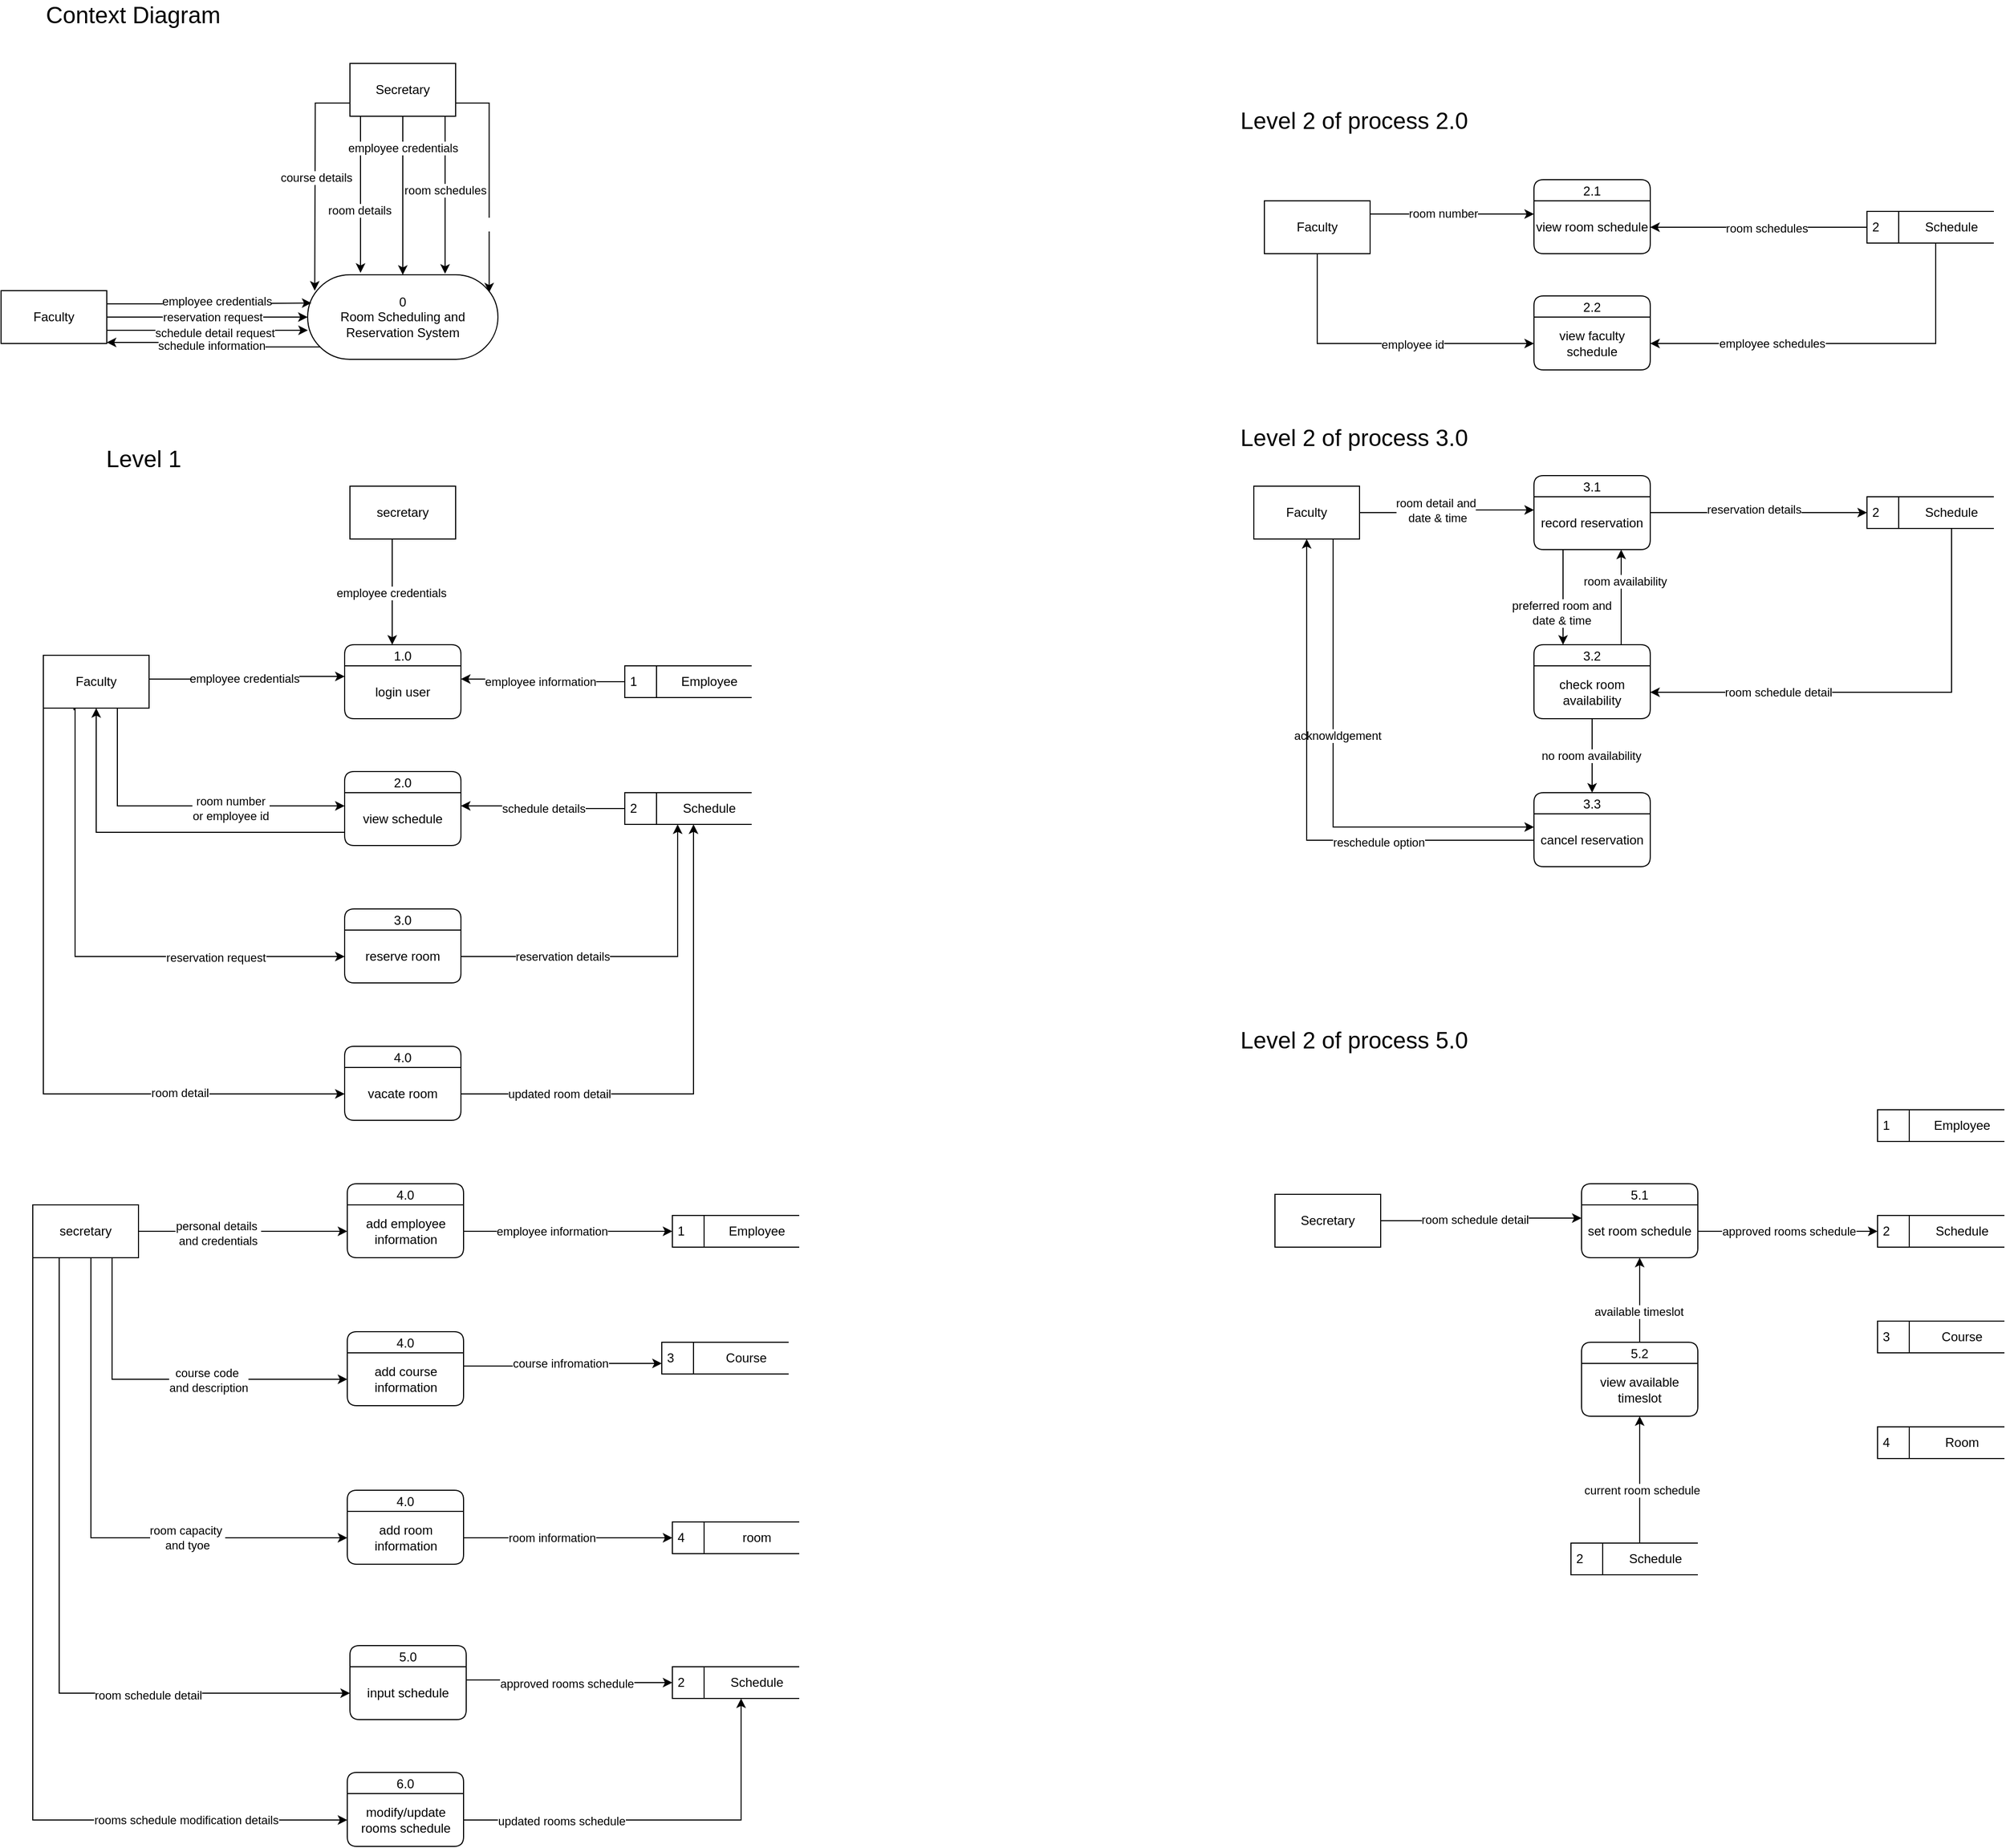 <mxfile version="22.1.4" type="github">
  <diagram name="Page-1" id="ZSxHzyD2I87OIuJ_c9HW">
    <mxGraphModel dx="1323" dy="1807" grid="1" gridSize="10" guides="1" tooltips="1" connect="1" arrows="1" fold="1" page="1" pageScale="1" pageWidth="850" pageHeight="1100" math="0" shadow="0">
      <root>
        <mxCell id="0" />
        <mxCell id="1" parent="0" />
        <mxCell id="xQGyqwbRE91OUpETnVlU-1" value="0&lt;br&gt;Room Scheduling and Reservation System" style="html=1;dashed=0;whiteSpace=wrap;shape=mxgraph.dfd.start;" parent="1" vertex="1">
          <mxGeometry x="300" y="150" width="180" height="80" as="geometry" />
        </mxCell>
        <mxCell id="xQGyqwbRE91OUpETnVlU-9" value="Faculty" style="html=1;dashed=0;whiteSpace=wrap;" parent="1" vertex="1">
          <mxGeometry x="10" y="165" width="100" height="50" as="geometry" />
        </mxCell>
        <mxCell id="xQGyqwbRE91OUpETnVlU-10" value="Secretary" style="html=1;dashed=0;whiteSpace=wrap;" parent="1" vertex="1">
          <mxGeometry x="340" y="-50" width="100" height="50" as="geometry" />
        </mxCell>
        <mxCell id="xQGyqwbRE91OUpETnVlU-12" style="edgeStyle=orthogonalEdgeStyle;rounded=0;orthogonalLoop=1;jettySize=auto;html=1;exitX=1;exitY=0.5;exitDx=0;exitDy=0;entryX=0;entryY=0.5;entryDx=0;entryDy=0;entryPerimeter=0;" parent="1" source="xQGyqwbRE91OUpETnVlU-9" target="xQGyqwbRE91OUpETnVlU-1" edge="1">
          <mxGeometry relative="1" as="geometry" />
        </mxCell>
        <mxCell id="xQGyqwbRE91OUpETnVlU-13" value="reservation request" style="edgeLabel;html=1;align=center;verticalAlign=middle;resizable=0;points=[];" parent="xQGyqwbRE91OUpETnVlU-12" vertex="1" connectable="0">
          <mxGeometry x="0.157" y="-1" relative="1" as="geometry">
            <mxPoint x="-10" y="-1" as="offset" />
          </mxGeometry>
        </mxCell>
        <mxCell id="xQGyqwbRE91OUpETnVlU-14" style="edgeStyle=orthogonalEdgeStyle;rounded=0;orthogonalLoop=1;jettySize=auto;html=1;exitX=1;exitY=0.25;exitDx=0;exitDy=0;entryX=0.02;entryY=0.334;entryDx=0;entryDy=0;entryPerimeter=0;" parent="1" source="xQGyqwbRE91OUpETnVlU-9" target="xQGyqwbRE91OUpETnVlU-1" edge="1">
          <mxGeometry relative="1" as="geometry" />
        </mxCell>
        <mxCell id="xQGyqwbRE91OUpETnVlU-15" value="employee credentials" style="edgeLabel;html=1;align=center;verticalAlign=middle;resizable=0;points=[];" parent="xQGyqwbRE91OUpETnVlU-14" vertex="1" connectable="0">
          <mxGeometry x="0.077" y="2" relative="1" as="geometry">
            <mxPoint as="offset" />
          </mxGeometry>
        </mxCell>
        <mxCell id="xQGyqwbRE91OUpETnVlU-18" style="edgeStyle=orthogonalEdgeStyle;rounded=0;orthogonalLoop=1;jettySize=auto;html=1;exitX=1;exitY=0.75;exitDx=0;exitDy=0;entryX=0.001;entryY=0.657;entryDx=0;entryDy=0;entryPerimeter=0;" parent="1" source="xQGyqwbRE91OUpETnVlU-9" target="xQGyqwbRE91OUpETnVlU-1" edge="1">
          <mxGeometry relative="1" as="geometry" />
        </mxCell>
        <mxCell id="xQGyqwbRE91OUpETnVlU-21" value="schedule detail request" style="edgeLabel;html=1;align=center;verticalAlign=middle;resizable=0;points=[];" parent="xQGyqwbRE91OUpETnVlU-18" vertex="1" connectable="0">
          <mxGeometry x="0.065" y="-2" relative="1" as="geometry">
            <mxPoint as="offset" />
          </mxGeometry>
        </mxCell>
        <mxCell id="xQGyqwbRE91OUpETnVlU-24" style="edgeStyle=orthogonalEdgeStyle;rounded=0;orthogonalLoop=1;jettySize=auto;html=1;exitX=0;exitY=0;exitDx=11.72;exitDy=68.28;exitPerimeter=0;" parent="1" source="xQGyqwbRE91OUpETnVlU-1" edge="1">
          <mxGeometry relative="1" as="geometry">
            <mxPoint x="110" y="214" as="targetPoint" />
            <Array as="points">
              <mxPoint x="210" y="218" />
              <mxPoint x="210" y="214" />
            </Array>
          </mxGeometry>
        </mxCell>
        <mxCell id="xQGyqwbRE91OUpETnVlU-26" value="schedule information" style="edgeLabel;html=1;align=center;verticalAlign=middle;resizable=0;points=[];" parent="xQGyqwbRE91OUpETnVlU-24" vertex="1" connectable="0">
          <mxGeometry x="0.037" y="3" relative="1" as="geometry">
            <mxPoint as="offset" />
          </mxGeometry>
        </mxCell>
        <mxCell id="xQGyqwbRE91OUpETnVlU-27" style="edgeStyle=orthogonalEdgeStyle;rounded=0;orthogonalLoop=1;jettySize=auto;html=1;" parent="1" edge="1">
          <mxGeometry relative="1" as="geometry">
            <mxPoint x="430" as="sourcePoint" />
            <mxPoint x="430" y="149" as="targetPoint" />
            <Array as="points">
              <mxPoint x="430" y="149" />
            </Array>
          </mxGeometry>
        </mxCell>
        <mxCell id="xQGyqwbRE91OUpETnVlU-30" value="room schedules" style="edgeLabel;html=1;align=center;verticalAlign=middle;resizable=0;points=[];" parent="xQGyqwbRE91OUpETnVlU-27" vertex="1" connectable="0">
          <mxGeometry x="0.018" relative="1" as="geometry">
            <mxPoint y="-6" as="offset" />
          </mxGeometry>
        </mxCell>
        <mxCell id="xQGyqwbRE91OUpETnVlU-36" style="edgeStyle=orthogonalEdgeStyle;rounded=0;orthogonalLoop=1;jettySize=auto;html=1;exitX=1;exitY=1;exitDx=0;exitDy=0;entryX=0;entryY=0.75;entryDx=0;entryDy=0;" parent="1" edge="1">
          <mxGeometry relative="1" as="geometry">
            <mxPoint x="150" y="532.5" as="sourcePoint" />
            <mxPoint x="335" y="530" as="targetPoint" />
            <Array as="points">
              <mxPoint x="243" y="532.5" />
              <mxPoint x="243" y="530.5" />
            </Array>
          </mxGeometry>
        </mxCell>
        <mxCell id="xQGyqwbRE91OUpETnVlU-37" value="employee credentials" style="edgeLabel;html=1;align=center;verticalAlign=middle;resizable=0;points=[];" parent="xQGyqwbRE91OUpETnVlU-36" vertex="1" connectable="0">
          <mxGeometry x="-0.038" y="1" relative="1" as="geometry">
            <mxPoint as="offset" />
          </mxGeometry>
        </mxCell>
        <mxCell id="xQGyqwbRE91OUpETnVlU-55" style="edgeStyle=orthogonalEdgeStyle;rounded=0;orthogonalLoop=1;jettySize=auto;html=1;exitX=0.7;exitY=0.982;exitDx=0;exitDy=0;entryX=0;entryY=0.25;entryDx=0;entryDy=0;exitPerimeter=0;" parent="1" source="xQGyqwbRE91OUpETnVlU-31" target="xQGyqwbRE91OUpETnVlU-50" edge="1">
          <mxGeometry relative="1" as="geometry">
            <Array as="points">
              <mxPoint x="120" y="652" />
            </Array>
          </mxGeometry>
        </mxCell>
        <mxCell id="xQGyqwbRE91OUpETnVlU-56" value="room number&lt;br&gt;or employee id" style="edgeLabel;html=1;align=center;verticalAlign=middle;resizable=0;points=[];" parent="xQGyqwbRE91OUpETnVlU-55" vertex="1" connectable="0">
          <mxGeometry x="0.162" relative="1" as="geometry">
            <mxPoint x="21" y="2" as="offset" />
          </mxGeometry>
        </mxCell>
        <mxCell id="xQGyqwbRE91OUpETnVlU-67" style="edgeStyle=orthogonalEdgeStyle;rounded=0;orthogonalLoop=1;jettySize=auto;html=1;exitX=0.29;exitY=1.04;exitDx=0;exitDy=0;exitPerimeter=0;" parent="1" source="xQGyqwbRE91OUpETnVlU-31" target="xQGyqwbRE91OUpETnVlU-64" edge="1">
          <mxGeometry relative="1" as="geometry">
            <Array as="points">
              <mxPoint x="79" y="560" />
              <mxPoint x="80" y="765" />
            </Array>
          </mxGeometry>
        </mxCell>
        <mxCell id="06z1c9G6Tvmy0coM1B6O-3" value="reservation request" style="edgeLabel;html=1;align=center;verticalAlign=middle;resizable=0;points=[];" parent="xQGyqwbRE91OUpETnVlU-67" vertex="1" connectable="0">
          <mxGeometry x="0.504" y="-1" relative="1" as="geometry">
            <mxPoint as="offset" />
          </mxGeometry>
        </mxCell>
        <mxCell id="06z1c9G6Tvmy0coM1B6O-6" style="edgeStyle=orthogonalEdgeStyle;rounded=0;orthogonalLoop=1;jettySize=auto;html=1;exitX=0.5;exitY=1;exitDx=0;exitDy=0;" parent="1" source="xQGyqwbRE91OUpETnVlU-31" target="06z1c9G6Tvmy0coM1B6O-2" edge="1">
          <mxGeometry relative="1" as="geometry">
            <Array as="points">
              <mxPoint x="50" y="560" />
              <mxPoint x="50" y="925" />
            </Array>
          </mxGeometry>
        </mxCell>
        <mxCell id="06z1c9G6Tvmy0coM1B6O-7" value="room detail" style="edgeLabel;html=1;align=center;verticalAlign=middle;resizable=0;points=[];" parent="06z1c9G6Tvmy0coM1B6O-6" vertex="1" connectable="0">
          <mxGeometry x="0.553" y="1" relative="1" as="geometry">
            <mxPoint as="offset" />
          </mxGeometry>
        </mxCell>
        <mxCell id="xQGyqwbRE91OUpETnVlU-31" value="Faculty" style="html=1;dashed=0;whiteSpace=wrap;" parent="1" vertex="1">
          <mxGeometry x="50" y="510" width="100" height="50" as="geometry" />
        </mxCell>
        <mxCell id="xQGyqwbRE91OUpETnVlU-32" value="1.0" style="swimlane;fontStyle=0;childLayout=stackLayout;horizontal=1;startSize=20;fillColor=#ffffff;horizontalStack=0;resizeParent=1;resizeParentMax=0;resizeLast=0;collapsible=0;marginBottom=0;swimlaneFillColor=#ffffff;rounded=1;shadow=0;glass=0;swimlaneLine=1;" parent="1" vertex="1">
          <mxGeometry x="335" y="500" width="110" height="70" as="geometry" />
        </mxCell>
        <mxCell id="xQGyqwbRE91OUpETnVlU-33" value="login user" style="text;strokeColor=none;align=center;fillColor=none;html=1;verticalAlign=middle;whiteSpace=wrap;rounded=0;" parent="xQGyqwbRE91OUpETnVlU-32" vertex="1">
          <mxGeometry y="20" width="110" height="50" as="geometry" />
        </mxCell>
        <mxCell id="xQGyqwbRE91OUpETnVlU-34" value="secretary" style="html=1;dashed=0;whiteSpace=wrap;" parent="1" vertex="1">
          <mxGeometry x="340" y="350" width="100" height="50" as="geometry" />
        </mxCell>
        <mxCell id="xQGyqwbRE91OUpETnVlU-38" style="edgeStyle=orthogonalEdgeStyle;rounded=0;orthogonalLoop=1;jettySize=auto;html=1;" parent="1" edge="1">
          <mxGeometry relative="1" as="geometry">
            <mxPoint x="380" y="400" as="sourcePoint" />
            <mxPoint x="380" y="500" as="targetPoint" />
            <Array as="points">
              <mxPoint x="380" y="400" />
              <mxPoint x="380" y="502" />
            </Array>
          </mxGeometry>
        </mxCell>
        <mxCell id="xQGyqwbRE91OUpETnVlU-39" value="employee credentials" style="edgeLabel;html=1;align=center;verticalAlign=middle;resizable=0;points=[];" parent="xQGyqwbRE91OUpETnVlU-38" vertex="1" connectable="0">
          <mxGeometry x="0.007" y="-1" relative="1" as="geometry">
            <mxPoint as="offset" />
          </mxGeometry>
        </mxCell>
        <mxCell id="xQGyqwbRE91OUpETnVlU-59" style="edgeStyle=orthogonalEdgeStyle;rounded=0;orthogonalLoop=1;jettySize=auto;html=1;exitX=0;exitY=0.5;exitDx=0;exitDy=0;entryX=1;entryY=0.25;entryDx=0;entryDy=0;" parent="1" source="xQGyqwbRE91OUpETnVlU-40" target="xQGyqwbRE91OUpETnVlU-33" edge="1">
          <mxGeometry relative="1" as="geometry" />
        </mxCell>
        <mxCell id="xQGyqwbRE91OUpETnVlU-60" value="employee information" style="edgeLabel;html=1;align=center;verticalAlign=middle;resizable=0;points=[];" parent="xQGyqwbRE91OUpETnVlU-59" vertex="1" connectable="0">
          <mxGeometry x="0.148" y="2" relative="1" as="geometry">
            <mxPoint x="8" as="offset" />
          </mxGeometry>
        </mxCell>
        <mxCell id="xQGyqwbRE91OUpETnVlU-40" value="1" style="html=1;dashed=0;whiteSpace=wrap;shape=mxgraph.dfd.dataStoreID;align=left;spacingLeft=3;points=[[0,0],[0.5,0],[1,0],[0,0.5],[1,0.5],[0,1],[0.5,1],[1,1]];" parent="1" vertex="1">
          <mxGeometry x="600" y="520" width="120" height="30" as="geometry" />
        </mxCell>
        <mxCell id="xQGyqwbRE91OUpETnVlU-41" value="Employee" style="text;strokeColor=none;align=center;fillColor=none;html=1;verticalAlign=middle;whiteSpace=wrap;rounded=0;" parent="1" vertex="1">
          <mxGeometry x="650" y="520" width="60" height="30" as="geometry" />
        </mxCell>
        <mxCell id="xQGyqwbRE91OUpETnVlU-49" value="2.0" style="swimlane;fontStyle=0;childLayout=stackLayout;horizontal=1;startSize=20;fillColor=#ffffff;horizontalStack=0;resizeParent=1;resizeParentMax=0;resizeLast=0;collapsible=0;marginBottom=0;swimlaneFillColor=#ffffff;rounded=1;shadow=0;glass=0;swimlaneLine=1;" parent="1" vertex="1">
          <mxGeometry x="335" y="620" width="110" height="70" as="geometry" />
        </mxCell>
        <mxCell id="xQGyqwbRE91OUpETnVlU-50" value="view schedule" style="text;strokeColor=none;align=center;fillColor=none;html=1;verticalAlign=middle;whiteSpace=wrap;rounded=0;" parent="xQGyqwbRE91OUpETnVlU-49" vertex="1">
          <mxGeometry y="20" width="110" height="50" as="geometry" />
        </mxCell>
        <mxCell id="xQGyqwbRE91OUpETnVlU-61" style="edgeStyle=orthogonalEdgeStyle;rounded=0;orthogonalLoop=1;jettySize=auto;html=1;exitX=0;exitY=0.5;exitDx=0;exitDy=0;entryX=1;entryY=0.25;entryDx=0;entryDy=0;" parent="1" source="xQGyqwbRE91OUpETnVlU-57" target="xQGyqwbRE91OUpETnVlU-50" edge="1">
          <mxGeometry relative="1" as="geometry" />
        </mxCell>
        <mxCell id="xQGyqwbRE91OUpETnVlU-62" value="schedule details" style="edgeLabel;html=1;align=center;verticalAlign=middle;resizable=0;points=[];" parent="xQGyqwbRE91OUpETnVlU-61" vertex="1" connectable="0">
          <mxGeometry x="-0.013" relative="1" as="geometry">
            <mxPoint as="offset" />
          </mxGeometry>
        </mxCell>
        <mxCell id="xQGyqwbRE91OUpETnVlU-57" value="2" style="html=1;dashed=0;whiteSpace=wrap;shape=mxgraph.dfd.dataStoreID;align=left;spacingLeft=3;points=[[0,0],[0.5,0],[1,0],[0,0.5],[1,0.5],[0,1],[0.5,1],[1,1]];" parent="1" vertex="1">
          <mxGeometry x="600" y="640" width="120" height="30" as="geometry" />
        </mxCell>
        <mxCell id="xQGyqwbRE91OUpETnVlU-58" value="Schedule" style="text;strokeColor=none;align=center;fillColor=none;html=1;verticalAlign=middle;whiteSpace=wrap;rounded=0;" parent="1" vertex="1">
          <mxGeometry x="650" y="640" width="60" height="30" as="geometry" />
        </mxCell>
        <mxCell id="xQGyqwbRE91OUpETnVlU-63" value="3.0" style="swimlane;fontStyle=0;childLayout=stackLayout;horizontal=1;startSize=20;fillColor=#ffffff;horizontalStack=0;resizeParent=1;resizeParentMax=0;resizeLast=0;collapsible=0;marginBottom=0;swimlaneFillColor=#ffffff;rounded=1;shadow=0;glass=0;swimlaneLine=1;" parent="1" vertex="1">
          <mxGeometry x="335" y="750" width="110" height="70" as="geometry" />
        </mxCell>
        <mxCell id="xQGyqwbRE91OUpETnVlU-64" value="reserve room" style="text;strokeColor=none;align=center;fillColor=none;html=1;verticalAlign=middle;whiteSpace=wrap;rounded=0;" parent="xQGyqwbRE91OUpETnVlU-63" vertex="1">
          <mxGeometry y="20" width="110" height="50" as="geometry" />
        </mxCell>
        <mxCell id="06z1c9G6Tvmy0coM1B6O-1" value="4.0" style="swimlane;fontStyle=0;childLayout=stackLayout;horizontal=1;startSize=20;fillColor=#ffffff;horizontalStack=0;resizeParent=1;resizeParentMax=0;resizeLast=0;collapsible=0;marginBottom=0;swimlaneFillColor=#ffffff;rounded=1;shadow=0;glass=0;swimlaneLine=1;" parent="1" vertex="1">
          <mxGeometry x="335" y="880" width="110" height="70" as="geometry" />
        </mxCell>
        <mxCell id="06z1c9G6Tvmy0coM1B6O-2" value="vacate room" style="text;strokeColor=none;align=center;fillColor=none;html=1;verticalAlign=middle;whiteSpace=wrap;rounded=0;" parent="06z1c9G6Tvmy0coM1B6O-1" vertex="1">
          <mxGeometry y="20" width="110" height="50" as="geometry" />
        </mxCell>
        <mxCell id="06z1c9G6Tvmy0coM1B6O-4" style="edgeStyle=orthogonalEdgeStyle;rounded=0;orthogonalLoop=1;jettySize=auto;html=1;exitX=1;exitY=0.5;exitDx=0;exitDy=0;" parent="1" source="xQGyqwbRE91OUpETnVlU-64" edge="1">
          <mxGeometry relative="1" as="geometry">
            <mxPoint x="455" y="905" as="sourcePoint" />
            <mxPoint x="650" y="670" as="targetPoint" />
            <Array as="points">
              <mxPoint x="650" y="795" />
            </Array>
          </mxGeometry>
        </mxCell>
        <mxCell id="06z1c9G6Tvmy0coM1B6O-5" value="reservation details" style="edgeLabel;html=1;align=center;verticalAlign=middle;resizable=0;points=[];" parent="06z1c9G6Tvmy0coM1B6O-4" vertex="1" connectable="0">
          <mxGeometry x="-0.363" y="3" relative="1" as="geometry">
            <mxPoint x="-9" y="3" as="offset" />
          </mxGeometry>
        </mxCell>
        <mxCell id="06z1c9G6Tvmy0coM1B6O-8" style="edgeStyle=orthogonalEdgeStyle;rounded=0;orthogonalLoop=1;jettySize=auto;html=1;exitX=1;exitY=0.5;exitDx=0;exitDy=0;entryX=0.25;entryY=1;entryDx=0;entryDy=0;" parent="1" source="06z1c9G6Tvmy0coM1B6O-2" target="xQGyqwbRE91OUpETnVlU-58" edge="1">
          <mxGeometry relative="1" as="geometry" />
        </mxCell>
        <mxCell id="06z1c9G6Tvmy0coM1B6O-9" value="updated room detail" style="edgeLabel;html=1;align=center;verticalAlign=middle;resizable=0;points=[];" parent="06z1c9G6Tvmy0coM1B6O-8" vertex="1" connectable="0">
          <mxGeometry x="-0.61" relative="1" as="geometry">
            <mxPoint as="offset" />
          </mxGeometry>
        </mxCell>
        <mxCell id="06z1c9G6Tvmy0coM1B6O-63" style="edgeStyle=orthogonalEdgeStyle;rounded=0;orthogonalLoop=1;jettySize=auto;html=1;exitX=1;exitY=0.25;exitDx=0;exitDy=0;entryX=0;entryY=0.25;entryDx=0;entryDy=0;" parent="1" source="06z1c9G6Tvmy0coM1B6O-56" target="06z1c9G6Tvmy0coM1B6O-60" edge="1">
          <mxGeometry relative="1" as="geometry" />
        </mxCell>
        <mxCell id="06z1c9G6Tvmy0coM1B6O-64" value="room number" style="edgeLabel;html=1;align=center;verticalAlign=middle;resizable=0;points=[];" parent="06z1c9G6Tvmy0coM1B6O-63" vertex="1" connectable="0">
          <mxGeometry x="-0.103" y="1" relative="1" as="geometry">
            <mxPoint x="-1" as="offset" />
          </mxGeometry>
        </mxCell>
        <mxCell id="06z1c9G6Tvmy0coM1B6O-67" style="edgeStyle=orthogonalEdgeStyle;rounded=0;orthogonalLoop=1;jettySize=auto;html=1;exitX=0.5;exitY=1;exitDx=0;exitDy=0;entryX=0;entryY=0.5;entryDx=0;entryDy=0;" parent="1" source="06z1c9G6Tvmy0coM1B6O-56" target="06z1c9G6Tvmy0coM1B6O-62" edge="1">
          <mxGeometry relative="1" as="geometry" />
        </mxCell>
        <mxCell id="06z1c9G6Tvmy0coM1B6O-68" value="employee id" style="edgeLabel;html=1;align=center;verticalAlign=middle;resizable=0;points=[];" parent="06z1c9G6Tvmy0coM1B6O-67" vertex="1" connectable="0">
          <mxGeometry x="0.206" y="-1" relative="1" as="geometry">
            <mxPoint as="offset" />
          </mxGeometry>
        </mxCell>
        <mxCell id="06z1c9G6Tvmy0coM1B6O-56" value="Faculty" style="html=1;dashed=0;whiteSpace=wrap;" parent="1" vertex="1">
          <mxGeometry x="1205" y="80" width="100" height="50" as="geometry" />
        </mxCell>
        <mxCell id="06z1c9G6Tvmy0coM1B6O-65" style="edgeStyle=orthogonalEdgeStyle;rounded=0;orthogonalLoop=1;jettySize=auto;html=1;exitX=0;exitY=0.5;exitDx=0;exitDy=0;entryX=1;entryY=0.5;entryDx=0;entryDy=0;" parent="1" source="06z1c9G6Tvmy0coM1B6O-57" target="06z1c9G6Tvmy0coM1B6O-60" edge="1">
          <mxGeometry relative="1" as="geometry" />
        </mxCell>
        <mxCell id="06z1c9G6Tvmy0coM1B6O-66" value="room schedules" style="edgeLabel;html=1;align=center;verticalAlign=middle;resizable=0;points=[];" parent="06z1c9G6Tvmy0coM1B6O-65" vertex="1" connectable="0">
          <mxGeometry x="-0.069" y="1" relative="1" as="geometry">
            <mxPoint as="offset" />
          </mxGeometry>
        </mxCell>
        <mxCell id="06z1c9G6Tvmy0coM1B6O-57" value="2" style="html=1;dashed=0;whiteSpace=wrap;shape=mxgraph.dfd.dataStoreID;align=left;spacingLeft=3;points=[[0,0],[0.5,0],[1,0],[0,0.5],[1,0.5],[0,1],[0.5,1],[1,1]];" parent="1" vertex="1">
          <mxGeometry x="1775" y="90" width="120" height="30" as="geometry" />
        </mxCell>
        <mxCell id="06z1c9G6Tvmy0coM1B6O-69" style="edgeStyle=orthogonalEdgeStyle;rounded=0;orthogonalLoop=1;jettySize=auto;html=1;exitX=0.25;exitY=1;exitDx=0;exitDy=0;entryX=1;entryY=0.5;entryDx=0;entryDy=0;" parent="1" source="06z1c9G6Tvmy0coM1B6O-58" target="06z1c9G6Tvmy0coM1B6O-62" edge="1">
          <mxGeometry relative="1" as="geometry" />
        </mxCell>
        <mxCell id="06z1c9G6Tvmy0coM1B6O-70" value="employee schedules" style="edgeLabel;html=1;align=center;verticalAlign=middle;resizable=0;points=[];" parent="06z1c9G6Tvmy0coM1B6O-69" vertex="1" connectable="0">
          <mxGeometry x="0.573" relative="1" as="geometry">
            <mxPoint x="37" as="offset" />
          </mxGeometry>
        </mxCell>
        <mxCell id="06z1c9G6Tvmy0coM1B6O-58" value="Schedule" style="text;strokeColor=none;align=center;fillColor=none;html=1;verticalAlign=middle;whiteSpace=wrap;rounded=0;" parent="1" vertex="1">
          <mxGeometry x="1825" y="90" width="60" height="30" as="geometry" />
        </mxCell>
        <mxCell id="06z1c9G6Tvmy0coM1B6O-59" value="2.1" style="swimlane;fontStyle=0;childLayout=stackLayout;horizontal=1;startSize=20;fillColor=#ffffff;horizontalStack=0;resizeParent=1;resizeParentMax=0;resizeLast=0;collapsible=0;marginBottom=0;swimlaneFillColor=#ffffff;rounded=1;shadow=0;glass=0;swimlaneLine=1;" parent="1" vertex="1">
          <mxGeometry x="1460" y="60" width="110" height="70" as="geometry" />
        </mxCell>
        <mxCell id="06z1c9G6Tvmy0coM1B6O-60" value="view room schedule" style="text;strokeColor=none;align=center;fillColor=none;html=1;verticalAlign=middle;whiteSpace=wrap;rounded=0;" parent="06z1c9G6Tvmy0coM1B6O-59" vertex="1">
          <mxGeometry y="20" width="110" height="50" as="geometry" />
        </mxCell>
        <mxCell id="06z1c9G6Tvmy0coM1B6O-61" value="2.2" style="swimlane;fontStyle=0;childLayout=stackLayout;horizontal=1;startSize=20;fillColor=#ffffff;horizontalStack=0;resizeParent=1;resizeParentMax=0;resizeLast=0;collapsible=0;marginBottom=0;swimlaneFillColor=#ffffff;rounded=1;shadow=0;glass=0;swimlaneLine=1;" parent="1" vertex="1">
          <mxGeometry x="1460" y="170" width="110" height="70" as="geometry" />
        </mxCell>
        <mxCell id="06z1c9G6Tvmy0coM1B6O-62" value="view faculty schedule" style="text;strokeColor=none;align=center;fillColor=none;html=1;verticalAlign=middle;whiteSpace=wrap;rounded=0;" parent="06z1c9G6Tvmy0coM1B6O-61" vertex="1">
          <mxGeometry y="20" width="110" height="50" as="geometry" />
        </mxCell>
        <mxCell id="1Rvh8kdgMvsXk_3jxCog-41" style="edgeStyle=orthogonalEdgeStyle;rounded=0;orthogonalLoop=1;jettySize=auto;html=1;exitX=1;exitY=0.5;exitDx=0;exitDy=0;entryX=0;entryY=0.25;entryDx=0;entryDy=0;" parent="1" source="06z1c9G6Tvmy0coM1B6O-73" target="06z1c9G6Tvmy0coM1B6O-75" edge="1">
          <mxGeometry relative="1" as="geometry" />
        </mxCell>
        <mxCell id="1Rvh8kdgMvsXk_3jxCog-44" value="room schedule&amp;nbsp;detail" style="edgeLabel;html=1;align=center;verticalAlign=middle;resizable=0;points=[];" parent="1Rvh8kdgMvsXk_3jxCog-41" vertex="1" connectable="0">
          <mxGeometry x="-0.076" y="1" relative="1" as="geometry">
            <mxPoint as="offset" />
          </mxGeometry>
        </mxCell>
        <mxCell id="06z1c9G6Tvmy0coM1B6O-73" value="Secretary" style="html=1;dashed=0;whiteSpace=wrap;" parent="1" vertex="1">
          <mxGeometry x="1215" y="1020" width="100" height="50" as="geometry" />
        </mxCell>
        <mxCell id="06z1c9G6Tvmy0coM1B6O-74" value="5.1" style="swimlane;fontStyle=0;childLayout=stackLayout;horizontal=1;startSize=20;fillColor=#ffffff;horizontalStack=0;resizeParent=1;resizeParentMax=0;resizeLast=0;collapsible=0;marginBottom=0;swimlaneFillColor=#ffffff;rounded=1;shadow=0;glass=0;swimlaneLine=1;" parent="1" vertex="1">
          <mxGeometry x="1505" y="1010" width="110" height="70" as="geometry" />
        </mxCell>
        <mxCell id="06z1c9G6Tvmy0coM1B6O-75" value="set room schedule" style="text;strokeColor=none;align=center;fillColor=none;html=1;verticalAlign=middle;whiteSpace=wrap;rounded=0;" parent="06z1c9G6Tvmy0coM1B6O-74" vertex="1">
          <mxGeometry y="20" width="110" height="50" as="geometry" />
        </mxCell>
        <mxCell id="06z1c9G6Tvmy0coM1B6O-78" value="1" style="html=1;dashed=0;whiteSpace=wrap;shape=mxgraph.dfd.dataStoreID;align=left;spacingLeft=3;points=[[0,0],[0.5,0],[1,0],[0,0.5],[1,0.5],[0,1],[0.5,1],[1,1]];" parent="1" vertex="1">
          <mxGeometry x="1785" y="940" width="120" height="30" as="geometry" />
        </mxCell>
        <mxCell id="06z1c9G6Tvmy0coM1B6O-79" value="Employee" style="text;strokeColor=none;align=center;fillColor=none;html=1;verticalAlign=middle;whiteSpace=wrap;rounded=0;" parent="1" vertex="1">
          <mxGeometry x="1835" y="940" width="60" height="30" as="geometry" />
        </mxCell>
        <mxCell id="06z1c9G6Tvmy0coM1B6O-80" value="3" style="html=1;dashed=0;whiteSpace=wrap;shape=mxgraph.dfd.dataStoreID;align=left;spacingLeft=3;points=[[0,0],[0.5,0],[1,0],[0,0.5],[1,0.5],[0,1],[0.5,1],[1,1]];" parent="1" vertex="1">
          <mxGeometry x="1785" y="1140" width="120" height="30" as="geometry" />
        </mxCell>
        <mxCell id="06z1c9G6Tvmy0coM1B6O-81" value="Course" style="text;strokeColor=none;align=center;fillColor=none;html=1;verticalAlign=middle;whiteSpace=wrap;rounded=0;" parent="1" vertex="1">
          <mxGeometry x="1835" y="1140" width="60" height="30" as="geometry" />
        </mxCell>
        <mxCell id="06z1c9G6Tvmy0coM1B6O-82" value="2" style="html=1;dashed=0;whiteSpace=wrap;shape=mxgraph.dfd.dataStoreID;align=left;spacingLeft=3;points=[[0,0],[0.5,0],[1,0],[0,0.5],[1,0.5],[0,1],[0.5,1],[1,1]];" parent="1" vertex="1">
          <mxGeometry x="1785" y="1040" width="120" height="30" as="geometry" />
        </mxCell>
        <mxCell id="06z1c9G6Tvmy0coM1B6O-83" value="Schedule" style="text;strokeColor=none;align=center;fillColor=none;html=1;verticalAlign=middle;whiteSpace=wrap;rounded=0;" parent="1" vertex="1">
          <mxGeometry x="1835" y="1040" width="60" height="30" as="geometry" />
        </mxCell>
        <mxCell id="1Rvh8kdgMvsXk_3jxCog-20" style="edgeStyle=orthogonalEdgeStyle;rounded=0;orthogonalLoop=1;jettySize=auto;html=1;exitX=1;exitY=0.5;exitDx=0;exitDy=0;entryX=0;entryY=0.25;entryDx=0;entryDy=0;" parent="1" source="1Rvh8kdgMvsXk_3jxCog-1" target="1Rvh8kdgMvsXk_3jxCog-3" edge="1">
          <mxGeometry relative="1" as="geometry" />
        </mxCell>
        <mxCell id="1Rvh8kdgMvsXk_3jxCog-21" value="room detail and&lt;br&gt;&amp;nbsp;date &amp;amp; time" style="edgeLabel;html=1;align=center;verticalAlign=middle;resizable=0;points=[];" parent="1Rvh8kdgMvsXk_3jxCog-20" vertex="1" connectable="0">
          <mxGeometry x="-0.141" y="2" relative="1" as="geometry">
            <mxPoint as="offset" />
          </mxGeometry>
        </mxCell>
        <mxCell id="1Rvh8kdgMvsXk_3jxCog-32" style="edgeStyle=orthogonalEdgeStyle;rounded=0;orthogonalLoop=1;jettySize=auto;html=1;exitX=0.75;exitY=1;exitDx=0;exitDy=0;entryX=0;entryY=0.25;entryDx=0;entryDy=0;" parent="1" source="1Rvh8kdgMvsXk_3jxCog-1" target="1Rvh8kdgMvsXk_3jxCog-27" edge="1">
          <mxGeometry relative="1" as="geometry" />
        </mxCell>
        <mxCell id="1Rvh8kdgMvsXk_3jxCog-33" value="acknowldgement" style="edgeLabel;html=1;align=center;verticalAlign=middle;resizable=0;points=[];" parent="1Rvh8kdgMvsXk_3jxCog-32" vertex="1" connectable="0">
          <mxGeometry x="-0.196" y="4" relative="1" as="geometry">
            <mxPoint as="offset" />
          </mxGeometry>
        </mxCell>
        <mxCell id="1Rvh8kdgMvsXk_3jxCog-1" value="Faculty" style="html=1;dashed=0;whiteSpace=wrap;" parent="1" vertex="1">
          <mxGeometry x="1195" y="350" width="100" height="50" as="geometry" />
        </mxCell>
        <mxCell id="1Rvh8kdgMvsXk_3jxCog-2" value="3.1" style="swimlane;fontStyle=0;childLayout=stackLayout;horizontal=1;startSize=20;fillColor=#ffffff;horizontalStack=0;resizeParent=1;resizeParentMax=0;resizeLast=0;collapsible=0;marginBottom=0;swimlaneFillColor=#ffffff;rounded=1;shadow=0;glass=0;swimlaneLine=1;" parent="1" vertex="1">
          <mxGeometry x="1460" y="340" width="110" height="70" as="geometry" />
        </mxCell>
        <mxCell id="1Rvh8kdgMvsXk_3jxCog-3" value="record reservation" style="text;strokeColor=none;align=center;fillColor=none;html=1;verticalAlign=middle;whiteSpace=wrap;rounded=0;" parent="1Rvh8kdgMvsXk_3jxCog-2" vertex="1">
          <mxGeometry y="20" width="110" height="50" as="geometry" />
        </mxCell>
        <mxCell id="1Rvh8kdgMvsXk_3jxCog-17" style="edgeStyle=orthogonalEdgeStyle;rounded=0;orthogonalLoop=1;jettySize=auto;html=1;exitX=0.75;exitY=0;exitDx=0;exitDy=0;entryX=0.75;entryY=1;entryDx=0;entryDy=0;" parent="1" source="1Rvh8kdgMvsXk_3jxCog-4" target="1Rvh8kdgMvsXk_3jxCog-3" edge="1">
          <mxGeometry relative="1" as="geometry" />
        </mxCell>
        <mxCell id="1Rvh8kdgMvsXk_3jxCog-18" value="room availability" style="edgeLabel;html=1;align=center;verticalAlign=middle;resizable=0;points=[];" parent="1Rvh8kdgMvsXk_3jxCog-17" vertex="1" connectable="0">
          <mxGeometry x="0.197" y="2" relative="1" as="geometry">
            <mxPoint x="5" y="-6" as="offset" />
          </mxGeometry>
        </mxCell>
        <mxCell id="1Rvh8kdgMvsXk_3jxCog-4" value="3.2" style="swimlane;fontStyle=0;childLayout=stackLayout;horizontal=1;startSize=20;fillColor=#ffffff;horizontalStack=0;resizeParent=1;resizeParentMax=0;resizeLast=0;collapsible=0;marginBottom=0;swimlaneFillColor=#ffffff;rounded=1;shadow=0;glass=0;swimlaneLine=1;" parent="1" vertex="1">
          <mxGeometry x="1460" y="500" width="110" height="70" as="geometry" />
        </mxCell>
        <mxCell id="1Rvh8kdgMvsXk_3jxCog-5" value="check room availability" style="text;strokeColor=none;align=center;fillColor=none;html=1;verticalAlign=middle;whiteSpace=wrap;rounded=0;" parent="1Rvh8kdgMvsXk_3jxCog-4" vertex="1">
          <mxGeometry y="20" width="110" height="50" as="geometry" />
        </mxCell>
        <mxCell id="1Rvh8kdgMvsXk_3jxCog-7" value="2" style="html=1;dashed=0;whiteSpace=wrap;shape=mxgraph.dfd.dataStoreID;align=left;spacingLeft=3;points=[[0,0],[0.5,0],[1,0],[0,0.5],[1,0.5],[0,1],[0.5,1],[1,1]];" parent="1" vertex="1">
          <mxGeometry x="1775" y="360" width="120" height="30" as="geometry" />
        </mxCell>
        <mxCell id="1Rvh8kdgMvsXk_3jxCog-22" style="edgeStyle=orthogonalEdgeStyle;rounded=0;orthogonalLoop=1;jettySize=auto;html=1;exitX=0.5;exitY=1;exitDx=0;exitDy=0;entryX=1;entryY=0.5;entryDx=0;entryDy=0;" parent="1" source="1Rvh8kdgMvsXk_3jxCog-8" target="1Rvh8kdgMvsXk_3jxCog-5" edge="1">
          <mxGeometry relative="1" as="geometry" />
        </mxCell>
        <mxCell id="1Rvh8kdgMvsXk_3jxCog-23" value="room schedule detail" style="edgeLabel;html=1;align=center;verticalAlign=middle;resizable=0;points=[];" parent="1Rvh8kdgMvsXk_3jxCog-22" vertex="1" connectable="0">
          <mxGeometry x="0.453" relative="1" as="geometry">
            <mxPoint as="offset" />
          </mxGeometry>
        </mxCell>
        <mxCell id="1Rvh8kdgMvsXk_3jxCog-8" value="Schedule" style="text;strokeColor=none;align=center;fillColor=none;html=1;verticalAlign=middle;whiteSpace=wrap;rounded=0;" parent="1" vertex="1">
          <mxGeometry x="1825" y="360" width="60" height="30" as="geometry" />
        </mxCell>
        <mxCell id="1Rvh8kdgMvsXk_3jxCog-11" style="edgeStyle=orthogonalEdgeStyle;rounded=0;orthogonalLoop=1;jettySize=auto;html=1;exitX=1;exitY=0.5;exitDx=0;exitDy=0;" parent="1" source="1Rvh8kdgMvsXk_3jxCog-3" target="1Rvh8kdgMvsXk_3jxCog-7" edge="1">
          <mxGeometry relative="1" as="geometry">
            <Array as="points">
              <mxPoint x="1570" y="375" />
            </Array>
          </mxGeometry>
        </mxCell>
        <mxCell id="1Rvh8kdgMvsXk_3jxCog-12" value="reservation details" style="edgeLabel;html=1;align=center;verticalAlign=middle;resizable=0;points=[];" parent="1Rvh8kdgMvsXk_3jxCog-11" vertex="1" connectable="0">
          <mxGeometry x="0.006" y="3" relative="1" as="geometry">
            <mxPoint as="offset" />
          </mxGeometry>
        </mxCell>
        <mxCell id="1Rvh8kdgMvsXk_3jxCog-15" style="edgeStyle=orthogonalEdgeStyle;rounded=0;orthogonalLoop=1;jettySize=auto;html=1;exitX=0.25;exitY=1;exitDx=0;exitDy=0;entryX=0.25;entryY=0;entryDx=0;entryDy=0;" parent="1" source="1Rvh8kdgMvsXk_3jxCog-3" target="1Rvh8kdgMvsXk_3jxCog-4" edge="1">
          <mxGeometry relative="1" as="geometry" />
        </mxCell>
        <mxCell id="1Rvh8kdgMvsXk_3jxCog-16" value="preferred room and&lt;br&gt;&amp;nbsp;date &amp;amp; time&amp;nbsp;" style="edgeLabel;html=1;align=center;verticalAlign=middle;resizable=0;points=[];" parent="1Rvh8kdgMvsXk_3jxCog-15" vertex="1" connectable="0">
          <mxGeometry x="-0.091" y="-1" relative="1" as="geometry">
            <mxPoint x="-1" y="19" as="offset" />
          </mxGeometry>
        </mxCell>
        <mxCell id="1Rvh8kdgMvsXk_3jxCog-26" value="3.3" style="swimlane;fontStyle=0;childLayout=stackLayout;horizontal=1;startSize=20;fillColor=#ffffff;horizontalStack=0;resizeParent=1;resizeParentMax=0;resizeLast=0;collapsible=0;marginBottom=0;swimlaneFillColor=#ffffff;rounded=1;shadow=0;glass=0;swimlaneLine=1;" parent="1" vertex="1">
          <mxGeometry x="1460" y="640" width="110" height="70" as="geometry" />
        </mxCell>
        <mxCell id="1Rvh8kdgMvsXk_3jxCog-27" value="cancel reservation" style="text;strokeColor=none;align=center;fillColor=none;html=1;verticalAlign=middle;whiteSpace=wrap;rounded=0;" parent="1Rvh8kdgMvsXk_3jxCog-26" vertex="1">
          <mxGeometry y="20" width="110" height="50" as="geometry" />
        </mxCell>
        <mxCell id="1Rvh8kdgMvsXk_3jxCog-28" style="edgeStyle=orthogonalEdgeStyle;rounded=0;orthogonalLoop=1;jettySize=auto;html=1;exitX=0.5;exitY=1;exitDx=0;exitDy=0;entryX=0.5;entryY=0;entryDx=0;entryDy=0;" parent="1" source="1Rvh8kdgMvsXk_3jxCog-5" target="1Rvh8kdgMvsXk_3jxCog-26" edge="1">
          <mxGeometry relative="1" as="geometry" />
        </mxCell>
        <mxCell id="1Rvh8kdgMvsXk_3jxCog-29" value="no room availability" style="edgeLabel;html=1;align=center;verticalAlign=middle;resizable=0;points=[];" parent="1Rvh8kdgMvsXk_3jxCog-28" vertex="1" connectable="0">
          <mxGeometry x="-0.019" y="-1" relative="1" as="geometry">
            <mxPoint as="offset" />
          </mxGeometry>
        </mxCell>
        <mxCell id="1Rvh8kdgMvsXk_3jxCog-30" style="edgeStyle=orthogonalEdgeStyle;rounded=0;orthogonalLoop=1;jettySize=auto;html=1;exitX=0;exitY=0.5;exitDx=0;exitDy=0;entryX=0.5;entryY=1;entryDx=0;entryDy=0;" parent="1" source="1Rvh8kdgMvsXk_3jxCog-27" target="1Rvh8kdgMvsXk_3jxCog-1" edge="1">
          <mxGeometry relative="1" as="geometry" />
        </mxCell>
        <mxCell id="1Rvh8kdgMvsXk_3jxCog-31" value="reschedule option" style="edgeLabel;html=1;align=center;verticalAlign=middle;resizable=0;points=[];" parent="1Rvh8kdgMvsXk_3jxCog-30" vertex="1" connectable="0">
          <mxGeometry x="-0.41" y="2" relative="1" as="geometry">
            <mxPoint as="offset" />
          </mxGeometry>
        </mxCell>
        <mxCell id="1Rvh8kdgMvsXk_3jxCog-35" value="&lt;font style=&quot;font-size: 22px;&quot;&gt;Context Diagram&lt;/font&gt;" style="text;strokeColor=none;align=center;fillColor=none;html=1;verticalAlign=middle;whiteSpace=wrap;rounded=0;" parent="1" vertex="1">
          <mxGeometry x="25" y="-110" width="220" height="30" as="geometry" />
        </mxCell>
        <mxCell id="1Rvh8kdgMvsXk_3jxCog-36" value="&lt;span style=&quot;font-size: 22px;&quot;&gt;Level 1&lt;/span&gt;" style="text;strokeColor=none;align=center;fillColor=none;html=1;verticalAlign=middle;whiteSpace=wrap;rounded=0;" parent="1" vertex="1">
          <mxGeometry x="35" y="310" width="220" height="30" as="geometry" />
        </mxCell>
        <mxCell id="1Rvh8kdgMvsXk_3jxCog-38" value="&lt;span style=&quot;font-size: 22px;&quot;&gt;Level 2 of process 2.0&lt;/span&gt;" style="text;strokeColor=none;align=center;fillColor=none;html=1;verticalAlign=middle;whiteSpace=wrap;rounded=0;" parent="1" vertex="1">
          <mxGeometry x="1180" y="-10" width="220" height="30" as="geometry" />
        </mxCell>
        <mxCell id="1Rvh8kdgMvsXk_3jxCog-39" value="&lt;span style=&quot;font-size: 22px;&quot;&gt;Level 2 of process 3.0&lt;/span&gt;" style="text;strokeColor=none;align=center;fillColor=none;html=1;verticalAlign=middle;whiteSpace=wrap;rounded=0;" parent="1" vertex="1">
          <mxGeometry x="1180" y="290" width="220" height="30" as="geometry" />
        </mxCell>
        <mxCell id="1Rvh8kdgMvsXk_3jxCog-50" value="4" style="html=1;dashed=0;whiteSpace=wrap;shape=mxgraph.dfd.dataStoreID;align=left;spacingLeft=3;points=[[0,0],[0.5,0],[1,0],[0,0.5],[1,0.5],[0,1],[0.5,1],[1,1]];" parent="1" vertex="1">
          <mxGeometry x="1785" y="1240" width="120" height="30" as="geometry" />
        </mxCell>
        <mxCell id="1Rvh8kdgMvsXk_3jxCog-51" value="Room" style="text;strokeColor=none;align=center;fillColor=none;html=1;verticalAlign=middle;whiteSpace=wrap;rounded=0;" parent="1" vertex="1">
          <mxGeometry x="1835" y="1240" width="60" height="30" as="geometry" />
        </mxCell>
        <mxCell id="1Rvh8kdgMvsXk_3jxCog-67" style="edgeStyle=orthogonalEdgeStyle;rounded=0;orthogonalLoop=1;jettySize=auto;html=1;exitX=0.5;exitY=0;exitDx=0;exitDy=0;entryX=0.5;entryY=1;entryDx=0;entryDy=0;" parent="1" source="1Rvh8kdgMvsXk_3jxCog-54" target="06z1c9G6Tvmy0coM1B6O-75" edge="1">
          <mxGeometry relative="1" as="geometry" />
        </mxCell>
        <mxCell id="1Rvh8kdgMvsXk_3jxCog-68" value="available timeslot" style="edgeLabel;html=1;align=center;verticalAlign=middle;resizable=0;points=[];" parent="1Rvh8kdgMvsXk_3jxCog-67" vertex="1" connectable="0">
          <mxGeometry x="-0.271" y="1" relative="1" as="geometry">
            <mxPoint as="offset" />
          </mxGeometry>
        </mxCell>
        <mxCell id="1Rvh8kdgMvsXk_3jxCog-54" value="5.2" style="swimlane;fontStyle=0;childLayout=stackLayout;horizontal=1;startSize=20;fillColor=#ffffff;horizontalStack=0;resizeParent=1;resizeParentMax=0;resizeLast=0;collapsible=0;marginBottom=0;swimlaneFillColor=#ffffff;rounded=1;shadow=0;glass=0;swimlaneLine=1;" parent="1" vertex="1">
          <mxGeometry x="1505" y="1160" width="110" height="70" as="geometry" />
        </mxCell>
        <mxCell id="1Rvh8kdgMvsXk_3jxCog-55" value="view available timeslot" style="text;strokeColor=none;align=center;fillColor=none;html=1;verticalAlign=middle;whiteSpace=wrap;rounded=0;" parent="1Rvh8kdgMvsXk_3jxCog-54" vertex="1">
          <mxGeometry y="20" width="110" height="50" as="geometry" />
        </mxCell>
        <mxCell id="1Rvh8kdgMvsXk_3jxCog-63" style="edgeStyle=orthogonalEdgeStyle;rounded=0;orthogonalLoop=1;jettySize=auto;html=1;exitX=1;exitY=0.5;exitDx=0;exitDy=0;entryX=0;entryY=0.5;entryDx=0;entryDy=0;" parent="1" source="06z1c9G6Tvmy0coM1B6O-75" target="06z1c9G6Tvmy0coM1B6O-82" edge="1">
          <mxGeometry relative="1" as="geometry" />
        </mxCell>
        <mxCell id="1Rvh8kdgMvsXk_3jxCog-69" value="approved rooms schedule" style="edgeLabel;html=1;align=center;verticalAlign=middle;resizable=0;points=[];" parent="1Rvh8kdgMvsXk_3jxCog-63" vertex="1" connectable="0">
          <mxGeometry x="-0.64" relative="1" as="geometry">
            <mxPoint x="55" as="offset" />
          </mxGeometry>
        </mxCell>
        <mxCell id="1Rvh8kdgMvsXk_3jxCog-71" value="2" style="html=1;dashed=0;whiteSpace=wrap;shape=mxgraph.dfd.dataStoreID;align=left;spacingLeft=3;points=[[0,0],[0.5,0],[1,0],[0,0.5],[1,0.5],[0,1],[0.5,1],[1,1]];" parent="1" vertex="1">
          <mxGeometry x="1495" y="1350" width="120" height="30" as="geometry" />
        </mxCell>
        <mxCell id="1Rvh8kdgMvsXk_3jxCog-73" style="edgeStyle=orthogonalEdgeStyle;rounded=0;orthogonalLoop=1;jettySize=auto;html=1;exitX=0.25;exitY=0;exitDx=0;exitDy=0;entryX=0.5;entryY=1;entryDx=0;entryDy=0;" parent="1" source="1Rvh8kdgMvsXk_3jxCog-72" target="1Rvh8kdgMvsXk_3jxCog-55" edge="1">
          <mxGeometry relative="1" as="geometry" />
        </mxCell>
        <mxCell id="1Rvh8kdgMvsXk_3jxCog-74" value="current room schedule" style="edgeLabel;html=1;align=center;verticalAlign=middle;resizable=0;points=[];" parent="1Rvh8kdgMvsXk_3jxCog-73" vertex="1" connectable="0">
          <mxGeometry x="-0.163" y="-2" relative="1" as="geometry">
            <mxPoint as="offset" />
          </mxGeometry>
        </mxCell>
        <mxCell id="1Rvh8kdgMvsXk_3jxCog-72" value="Schedule" style="text;strokeColor=none;align=center;fillColor=none;html=1;verticalAlign=middle;whiteSpace=wrap;rounded=0;" parent="1" vertex="1">
          <mxGeometry x="1545" y="1350" width="60" height="30" as="geometry" />
        </mxCell>
        <mxCell id="1Rvh8kdgMvsXk_3jxCog-75" value="&lt;span style=&quot;font-size: 22px;&quot;&gt;Level 2 of process 5.0&lt;/span&gt;" style="text;strokeColor=none;align=center;fillColor=none;html=1;verticalAlign=middle;whiteSpace=wrap;rounded=0;" parent="1" vertex="1">
          <mxGeometry x="1180" y="860" width="220" height="30" as="geometry" />
        </mxCell>
        <mxCell id="C5ISWP4q6QMO66TB5Pyt-1" style="edgeStyle=orthogonalEdgeStyle;rounded=0;orthogonalLoop=1;jettySize=auto;html=1;exitX=0;exitY=0.75;exitDx=0;exitDy=0;entryX=0.5;entryY=1;entryDx=0;entryDy=0;" edge="1" parent="1" source="xQGyqwbRE91OUpETnVlU-50" target="xQGyqwbRE91OUpETnVlU-31">
          <mxGeometry relative="1" as="geometry" />
        </mxCell>
        <mxCell id="C5ISWP4q6QMO66TB5Pyt-2" style="edgeStyle=orthogonalEdgeStyle;rounded=0;orthogonalLoop=1;jettySize=auto;html=1;exitX=0.25;exitY=1;exitDx=0;exitDy=0;entryX=0.278;entryY=-0.023;entryDx=0;entryDy=0;entryPerimeter=0;" edge="1" parent="1" source="xQGyqwbRE91OUpETnVlU-10" target="xQGyqwbRE91OUpETnVlU-1">
          <mxGeometry relative="1" as="geometry">
            <Array as="points">
              <mxPoint x="350" />
            </Array>
          </mxGeometry>
        </mxCell>
        <mxCell id="C5ISWP4q6QMO66TB5Pyt-3" value="room details" style="edgeLabel;html=1;align=center;verticalAlign=middle;resizable=0;points=[];" vertex="1" connectable="0" parent="C5ISWP4q6QMO66TB5Pyt-2">
          <mxGeometry x="0.272" y="-1" relative="1" as="geometry">
            <mxPoint as="offset" />
          </mxGeometry>
        </mxCell>
        <mxCell id="xQGyqwbRE91OUpETnVlU-11" style="edgeStyle=orthogonalEdgeStyle;rounded=0;orthogonalLoop=1;jettySize=auto;html=1;exitX=0.5;exitY=1;exitDx=0;exitDy=0;" parent="1" edge="1">
          <mxGeometry relative="1" as="geometry">
            <mxPoint x="430.0" y="-2.274e-13" as="sourcePoint" />
            <mxPoint x="390.0" y="150.0" as="targetPoint" />
            <Array as="points">
              <mxPoint x="390" />
            </Array>
          </mxGeometry>
        </mxCell>
        <mxCell id="xQGyqwbRE91OUpETnVlU-16" value="employee credentials" style="edgeLabel;html=1;align=center;verticalAlign=middle;resizable=0;points=[];" parent="xQGyqwbRE91OUpETnVlU-11" vertex="1" connectable="0">
          <mxGeometry x="-0.317" y="1" relative="1" as="geometry">
            <mxPoint x="-1" y="5" as="offset" />
          </mxGeometry>
        </mxCell>
        <mxCell id="C5ISWP4q6QMO66TB5Pyt-4" style="edgeStyle=orthogonalEdgeStyle;rounded=0;orthogonalLoop=1;jettySize=auto;html=1;exitX=1;exitY=0.75;exitDx=0;exitDy=0;entryX=0.954;entryY=0.208;entryDx=0;entryDy=0;entryPerimeter=0;" edge="1" parent="1" source="xQGyqwbRE91OUpETnVlU-10" target="xQGyqwbRE91OUpETnVlU-1">
          <mxGeometry relative="1" as="geometry" />
        </mxCell>
        <mxCell id="C5ISWP4q6QMO66TB5Pyt-5" value="&amp;nbsp;" style="edgeLabel;html=1;align=center;verticalAlign=middle;resizable=0;points=[];" vertex="1" connectable="0" parent="C5ISWP4q6QMO66TB5Pyt-4">
          <mxGeometry x="0.385" relative="1" as="geometry">
            <mxPoint as="offset" />
          </mxGeometry>
        </mxCell>
        <mxCell id="C5ISWP4q6QMO66TB5Pyt-6" style="edgeStyle=orthogonalEdgeStyle;rounded=0;orthogonalLoop=1;jettySize=auto;html=1;exitX=0;exitY=0.75;exitDx=0;exitDy=0;entryX=0;entryY=0;entryDx=11.72;entryDy=11.72;entryPerimeter=0;" edge="1" parent="1" source="xQGyqwbRE91OUpETnVlU-10">
          <mxGeometry relative="1" as="geometry">
            <mxPoint x="335" y="-9.22" as="sourcePoint" />
            <mxPoint x="306.72" y="165.0" as="targetPoint" />
          </mxGeometry>
        </mxCell>
        <mxCell id="C5ISWP4q6QMO66TB5Pyt-7" value="course details" style="edgeLabel;html=1;align=center;verticalAlign=middle;resizable=0;points=[];" vertex="1" connectable="0" parent="C5ISWP4q6QMO66TB5Pyt-6">
          <mxGeometry x="-0.021" y="1" relative="1" as="geometry">
            <mxPoint as="offset" />
          </mxGeometry>
        </mxCell>
        <mxCell id="C5ISWP4q6QMO66TB5Pyt-24" style="edgeStyle=orthogonalEdgeStyle;rounded=0;orthogonalLoop=1;jettySize=auto;html=1;exitX=1;exitY=0.5;exitDx=0;exitDy=0;entryX=0;entryY=0.5;entryDx=0;entryDy=0;" edge="1" parent="1" source="C5ISWP4q6QMO66TB5Pyt-8" target="C5ISWP4q6QMO66TB5Pyt-15">
          <mxGeometry relative="1" as="geometry" />
        </mxCell>
        <mxCell id="C5ISWP4q6QMO66TB5Pyt-25" value="personal details&amp;nbsp;&lt;br style=&quot;border-color: var(--border-color);&quot;&gt;and credentials" style="edgeLabel;html=1;align=center;verticalAlign=middle;resizable=0;points=[];" vertex="1" connectable="0" parent="C5ISWP4q6QMO66TB5Pyt-24">
          <mxGeometry x="-0.245" y="-2" relative="1" as="geometry">
            <mxPoint as="offset" />
          </mxGeometry>
        </mxCell>
        <mxCell id="C5ISWP4q6QMO66TB5Pyt-26" style="edgeStyle=orthogonalEdgeStyle;rounded=0;orthogonalLoop=1;jettySize=auto;html=1;exitX=0.75;exitY=1;exitDx=0;exitDy=0;entryX=0;entryY=0.5;entryDx=0;entryDy=0;" edge="1" parent="1" source="C5ISWP4q6QMO66TB5Pyt-8" target="C5ISWP4q6QMO66TB5Pyt-10">
          <mxGeometry relative="1" as="geometry" />
        </mxCell>
        <mxCell id="C5ISWP4q6QMO66TB5Pyt-27" value="course code&amp;nbsp;&lt;br style=&quot;border-color: var(--border-color);&quot;&gt;and description" style="edgeLabel;html=1;align=center;verticalAlign=middle;resizable=0;points=[];" vertex="1" connectable="0" parent="C5ISWP4q6QMO66TB5Pyt-26">
          <mxGeometry x="0.219" y="-1" relative="1" as="geometry">
            <mxPoint as="offset" />
          </mxGeometry>
        </mxCell>
        <mxCell id="C5ISWP4q6QMO66TB5Pyt-28" style="edgeStyle=orthogonalEdgeStyle;rounded=0;orthogonalLoop=1;jettySize=auto;html=1;entryX=0;entryY=0.5;entryDx=0;entryDy=0;" edge="1" parent="1" target="C5ISWP4q6QMO66TB5Pyt-17">
          <mxGeometry relative="1" as="geometry">
            <mxPoint x="95" y="1080" as="sourcePoint" />
            <Array as="points">
              <mxPoint x="95" y="1080" />
              <mxPoint x="95" y="1345" />
            </Array>
          </mxGeometry>
        </mxCell>
        <mxCell id="C5ISWP4q6QMO66TB5Pyt-29" value="room capacity&amp;nbsp;&lt;br style=&quot;border-color: var(--border-color);&quot;&gt;and tyoe" style="edgeLabel;html=1;align=center;verticalAlign=middle;resizable=0;points=[];" vertex="1" connectable="0" parent="C5ISWP4q6QMO66TB5Pyt-28">
          <mxGeometry x="0.403" relative="1" as="geometry">
            <mxPoint as="offset" />
          </mxGeometry>
        </mxCell>
        <mxCell id="C5ISWP4q6QMO66TB5Pyt-60" style="edgeStyle=orthogonalEdgeStyle;rounded=0;orthogonalLoop=1;jettySize=auto;html=1;exitX=0.25;exitY=1;exitDx=0;exitDy=0;entryX=0;entryY=0.5;entryDx=0;entryDy=0;" edge="1" parent="1" source="C5ISWP4q6QMO66TB5Pyt-8" target="C5ISWP4q6QMO66TB5Pyt-54">
          <mxGeometry relative="1" as="geometry" />
        </mxCell>
        <mxCell id="C5ISWP4q6QMO66TB5Pyt-61" value="room schedule&amp;nbsp;detail" style="edgeLabel;html=1;align=center;verticalAlign=middle;resizable=0;points=[];" vertex="1" connectable="0" parent="C5ISWP4q6QMO66TB5Pyt-60">
          <mxGeometry x="0.444" y="-2" relative="1" as="geometry">
            <mxPoint as="offset" />
          </mxGeometry>
        </mxCell>
        <mxCell id="C5ISWP4q6QMO66TB5Pyt-68" style="edgeStyle=orthogonalEdgeStyle;rounded=0;orthogonalLoop=1;jettySize=auto;html=1;exitX=0;exitY=1;exitDx=0;exitDy=0;entryX=0;entryY=0.5;entryDx=0;entryDy=0;" edge="1" parent="1" source="C5ISWP4q6QMO66TB5Pyt-8" target="C5ISWP4q6QMO66TB5Pyt-57">
          <mxGeometry relative="1" as="geometry" />
        </mxCell>
        <mxCell id="C5ISWP4q6QMO66TB5Pyt-69" value="rooms schedule modification details" style="edgeLabel;html=1;align=center;verticalAlign=middle;resizable=0;points=[];" vertex="1" connectable="0" parent="C5ISWP4q6QMO66TB5Pyt-68">
          <mxGeometry x="0.455" y="-3" relative="1" as="geometry">
            <mxPoint x="73" y="-3" as="offset" />
          </mxGeometry>
        </mxCell>
        <mxCell id="C5ISWP4q6QMO66TB5Pyt-8" value="secretary" style="html=1;dashed=0;whiteSpace=wrap;" vertex="1" parent="1">
          <mxGeometry x="40" y="1030" width="100" height="50" as="geometry" />
        </mxCell>
        <mxCell id="C5ISWP4q6QMO66TB5Pyt-9" value="4.0" style="swimlane;fontStyle=0;childLayout=stackLayout;horizontal=1;startSize=20;fillColor=#ffffff;horizontalStack=0;resizeParent=1;resizeParentMax=0;resizeLast=0;collapsible=0;marginBottom=0;swimlaneFillColor=#ffffff;rounded=1;shadow=0;glass=0;swimlaneLine=1;" vertex="1" parent="1">
          <mxGeometry x="337.5" y="1150" width="110" height="70" as="geometry" />
        </mxCell>
        <mxCell id="C5ISWP4q6QMO66TB5Pyt-10" value="add course information" style="text;strokeColor=none;align=center;fillColor=none;html=1;verticalAlign=middle;whiteSpace=wrap;rounded=0;" vertex="1" parent="C5ISWP4q6QMO66TB5Pyt-9">
          <mxGeometry y="20" width="110" height="50" as="geometry" />
        </mxCell>
        <mxCell id="C5ISWP4q6QMO66TB5Pyt-14" value="4.0" style="swimlane;fontStyle=0;childLayout=stackLayout;horizontal=1;startSize=20;fillColor=#ffffff;horizontalStack=0;resizeParent=1;resizeParentMax=0;resizeLast=0;collapsible=0;marginBottom=0;swimlaneFillColor=#ffffff;rounded=1;shadow=0;glass=0;swimlaneLine=1;" vertex="1" parent="1">
          <mxGeometry x="337.5" y="1010" width="110" height="70" as="geometry" />
        </mxCell>
        <mxCell id="C5ISWP4q6QMO66TB5Pyt-15" value="add employee information" style="text;strokeColor=none;align=center;fillColor=none;html=1;verticalAlign=middle;whiteSpace=wrap;rounded=0;" vertex="1" parent="C5ISWP4q6QMO66TB5Pyt-14">
          <mxGeometry y="20" width="110" height="50" as="geometry" />
        </mxCell>
        <mxCell id="C5ISWP4q6QMO66TB5Pyt-16" value="4.0" style="swimlane;fontStyle=0;childLayout=stackLayout;horizontal=1;startSize=20;fillColor=#ffffff;horizontalStack=0;resizeParent=1;resizeParentMax=0;resizeLast=0;collapsible=0;marginBottom=0;swimlaneFillColor=#ffffff;rounded=1;shadow=0;glass=0;swimlaneLine=1;" vertex="1" parent="1">
          <mxGeometry x="337.5" y="1300" width="110" height="70" as="geometry" />
        </mxCell>
        <mxCell id="C5ISWP4q6QMO66TB5Pyt-17" value="add room information" style="text;strokeColor=none;align=center;fillColor=none;html=1;verticalAlign=middle;whiteSpace=wrap;rounded=0;" vertex="1" parent="C5ISWP4q6QMO66TB5Pyt-16">
          <mxGeometry y="20" width="110" height="50" as="geometry" />
        </mxCell>
        <mxCell id="C5ISWP4q6QMO66TB5Pyt-18" value="3" style="html=1;dashed=0;whiteSpace=wrap;shape=mxgraph.dfd.dataStoreID;align=left;spacingLeft=3;points=[[0,0],[0.5,0],[1,0],[0,0.5],[1,0.5],[0,1],[0.5,1],[1,1]];" vertex="1" parent="1">
          <mxGeometry x="635" y="1160" width="120" height="30" as="geometry" />
        </mxCell>
        <mxCell id="C5ISWP4q6QMO66TB5Pyt-19" value="Course" style="text;strokeColor=none;align=center;fillColor=none;html=1;verticalAlign=middle;whiteSpace=wrap;rounded=0;" vertex="1" parent="1">
          <mxGeometry x="685" y="1160" width="60" height="30" as="geometry" />
        </mxCell>
        <mxCell id="C5ISWP4q6QMO66TB5Pyt-20" value="1" style="html=1;dashed=0;whiteSpace=wrap;shape=mxgraph.dfd.dataStoreID;align=left;spacingLeft=3;points=[[0,0],[0.5,0],[1,0],[0,0.5],[1,0.5],[0,1],[0.5,1],[1,1]];" vertex="1" parent="1">
          <mxGeometry x="645" y="1040" width="120" height="30" as="geometry" />
        </mxCell>
        <mxCell id="C5ISWP4q6QMO66TB5Pyt-21" value="Employee" style="text;strokeColor=none;align=center;fillColor=none;html=1;verticalAlign=middle;whiteSpace=wrap;rounded=0;" vertex="1" parent="1">
          <mxGeometry x="695" y="1040" width="60" height="30" as="geometry" />
        </mxCell>
        <mxCell id="C5ISWP4q6QMO66TB5Pyt-22" value="4" style="html=1;dashed=0;whiteSpace=wrap;shape=mxgraph.dfd.dataStoreID;align=left;spacingLeft=3;points=[[0,0],[0.5,0],[1,0],[0,0.5],[1,0.5],[0,1],[0.5,1],[1,1]];" vertex="1" parent="1">
          <mxGeometry x="645" y="1330" width="120" height="30" as="geometry" />
        </mxCell>
        <mxCell id="C5ISWP4q6QMO66TB5Pyt-23" value="room" style="text;strokeColor=none;align=center;fillColor=none;html=1;verticalAlign=middle;whiteSpace=wrap;rounded=0;" vertex="1" parent="1">
          <mxGeometry x="695" y="1330" width="60" height="30" as="geometry" />
        </mxCell>
        <mxCell id="C5ISWP4q6QMO66TB5Pyt-30" style="edgeStyle=orthogonalEdgeStyle;rounded=0;orthogonalLoop=1;jettySize=auto;html=1;exitX=1;exitY=0.5;exitDx=0;exitDy=0;entryX=0;entryY=0.5;entryDx=0;entryDy=0;" edge="1" parent="1" source="C5ISWP4q6QMO66TB5Pyt-15" target="C5ISWP4q6QMO66TB5Pyt-20">
          <mxGeometry relative="1" as="geometry" />
        </mxCell>
        <mxCell id="C5ISWP4q6QMO66TB5Pyt-33" value="employee information" style="edgeLabel;html=1;align=center;verticalAlign=middle;resizable=0;points=[];" vertex="1" connectable="0" parent="C5ISWP4q6QMO66TB5Pyt-30">
          <mxGeometry x="-0.158" relative="1" as="geometry">
            <mxPoint as="offset" />
          </mxGeometry>
        </mxCell>
        <mxCell id="C5ISWP4q6QMO66TB5Pyt-31" style="edgeStyle=orthogonalEdgeStyle;rounded=0;orthogonalLoop=1;jettySize=auto;html=1;exitX=1;exitY=0.25;exitDx=0;exitDy=0;" edge="1" parent="1" source="C5ISWP4q6QMO66TB5Pyt-10" target="C5ISWP4q6QMO66TB5Pyt-18">
          <mxGeometry relative="1" as="geometry">
            <Array as="points">
              <mxPoint x="545" y="1183" />
              <mxPoint x="545" y="1180" />
            </Array>
          </mxGeometry>
        </mxCell>
        <mxCell id="C5ISWP4q6QMO66TB5Pyt-36" value="course infromation" style="edgeLabel;html=1;align=center;verticalAlign=middle;resizable=0;points=[];" vertex="1" connectable="0" parent="C5ISWP4q6QMO66TB5Pyt-31">
          <mxGeometry x="-0.017" y="-2" relative="1" as="geometry">
            <mxPoint x="-2" y="-5" as="offset" />
          </mxGeometry>
        </mxCell>
        <mxCell id="C5ISWP4q6QMO66TB5Pyt-32" style="edgeStyle=orthogonalEdgeStyle;rounded=0;orthogonalLoop=1;jettySize=auto;html=1;exitX=1;exitY=0.5;exitDx=0;exitDy=0;entryX=0;entryY=0.5;entryDx=0;entryDy=0;" edge="1" parent="1" source="C5ISWP4q6QMO66TB5Pyt-17" target="C5ISWP4q6QMO66TB5Pyt-22">
          <mxGeometry relative="1" as="geometry" />
        </mxCell>
        <mxCell id="C5ISWP4q6QMO66TB5Pyt-37" value="room information" style="edgeLabel;html=1;align=center;verticalAlign=middle;resizable=0;points=[];" vertex="1" connectable="0" parent="C5ISWP4q6QMO66TB5Pyt-32">
          <mxGeometry x="-0.158" relative="1" as="geometry">
            <mxPoint as="offset" />
          </mxGeometry>
        </mxCell>
        <mxCell id="C5ISWP4q6QMO66TB5Pyt-53" value="5.0" style="swimlane;fontStyle=0;childLayout=stackLayout;horizontal=1;startSize=20;fillColor=#ffffff;horizontalStack=0;resizeParent=1;resizeParentMax=0;resizeLast=0;collapsible=0;marginBottom=0;swimlaneFillColor=#ffffff;rounded=1;shadow=0;glass=0;swimlaneLine=1;" vertex="1" parent="1">
          <mxGeometry x="340" y="1447" width="110" height="70" as="geometry" />
        </mxCell>
        <mxCell id="C5ISWP4q6QMO66TB5Pyt-54" value="input schedule" style="text;strokeColor=none;align=center;fillColor=none;html=1;verticalAlign=middle;whiteSpace=wrap;rounded=0;" vertex="1" parent="C5ISWP4q6QMO66TB5Pyt-53">
          <mxGeometry y="20" width="110" height="50" as="geometry" />
        </mxCell>
        <mxCell id="C5ISWP4q6QMO66TB5Pyt-56" value="6.0" style="swimlane;fontStyle=0;childLayout=stackLayout;horizontal=1;startSize=20;fillColor=#ffffff;horizontalStack=0;resizeParent=1;resizeParentMax=0;resizeLast=0;collapsible=0;marginBottom=0;swimlaneFillColor=#ffffff;rounded=1;shadow=0;glass=0;swimlaneLine=1;" vertex="1" parent="1">
          <mxGeometry x="337.5" y="1567" width="110" height="70" as="geometry" />
        </mxCell>
        <mxCell id="C5ISWP4q6QMO66TB5Pyt-57" value="modify/update rooms schedule" style="text;strokeColor=none;align=center;fillColor=none;html=1;verticalAlign=middle;whiteSpace=wrap;rounded=0;" vertex="1" parent="C5ISWP4q6QMO66TB5Pyt-56">
          <mxGeometry y="20" width="110" height="50" as="geometry" />
        </mxCell>
        <mxCell id="C5ISWP4q6QMO66TB5Pyt-63" value="2" style="html=1;dashed=0;whiteSpace=wrap;shape=mxgraph.dfd.dataStoreID;align=left;spacingLeft=3;points=[[0,0],[0.5,0],[1,0],[0,0.5],[1,0.5],[0,1],[0.5,1],[1,1]];" vertex="1" parent="1">
          <mxGeometry x="645" y="1467" width="120" height="30" as="geometry" />
        </mxCell>
        <mxCell id="C5ISWP4q6QMO66TB5Pyt-64" value="Schedule" style="text;strokeColor=none;align=center;fillColor=none;html=1;verticalAlign=middle;whiteSpace=wrap;rounded=0;" vertex="1" parent="1">
          <mxGeometry x="695" y="1467" width="60" height="30" as="geometry" />
        </mxCell>
        <mxCell id="C5ISWP4q6QMO66TB5Pyt-62" style="edgeStyle=orthogonalEdgeStyle;rounded=0;orthogonalLoop=1;jettySize=auto;html=1;exitX=1;exitY=0.25;exitDx=0;exitDy=0;entryX=0;entryY=0.5;entryDx=0;entryDy=0;" edge="1" parent="1" source="C5ISWP4q6QMO66TB5Pyt-54" target="C5ISWP4q6QMO66TB5Pyt-63">
          <mxGeometry relative="1" as="geometry">
            <mxPoint x="615" y="1480.524" as="targetPoint" />
          </mxGeometry>
        </mxCell>
        <mxCell id="C5ISWP4q6QMO66TB5Pyt-65" value="approved rooms schedule" style="edgeLabel;html=1;align=center;verticalAlign=middle;resizable=0;points=[];" vertex="1" connectable="0" parent="C5ISWP4q6QMO66TB5Pyt-62">
          <mxGeometry x="-0.124" y="-6" relative="1" as="geometry">
            <mxPoint x="8" y="-3" as="offset" />
          </mxGeometry>
        </mxCell>
        <mxCell id="C5ISWP4q6QMO66TB5Pyt-66" style="edgeStyle=orthogonalEdgeStyle;rounded=0;orthogonalLoop=1;jettySize=auto;html=1;exitX=1;exitY=0.5;exitDx=0;exitDy=0;entryX=0.25;entryY=1;entryDx=0;entryDy=0;" edge="1" parent="1" source="C5ISWP4q6QMO66TB5Pyt-57" target="C5ISWP4q6QMO66TB5Pyt-64">
          <mxGeometry relative="1" as="geometry" />
        </mxCell>
        <mxCell id="C5ISWP4q6QMO66TB5Pyt-67" value="updated rooms schedule" style="edgeLabel;html=1;align=center;verticalAlign=middle;resizable=0;points=[];" vertex="1" connectable="0" parent="C5ISWP4q6QMO66TB5Pyt-66">
          <mxGeometry x="-0.51" y="-1" relative="1" as="geometry">
            <mxPoint as="offset" />
          </mxGeometry>
        </mxCell>
      </root>
    </mxGraphModel>
  </diagram>
</mxfile>
